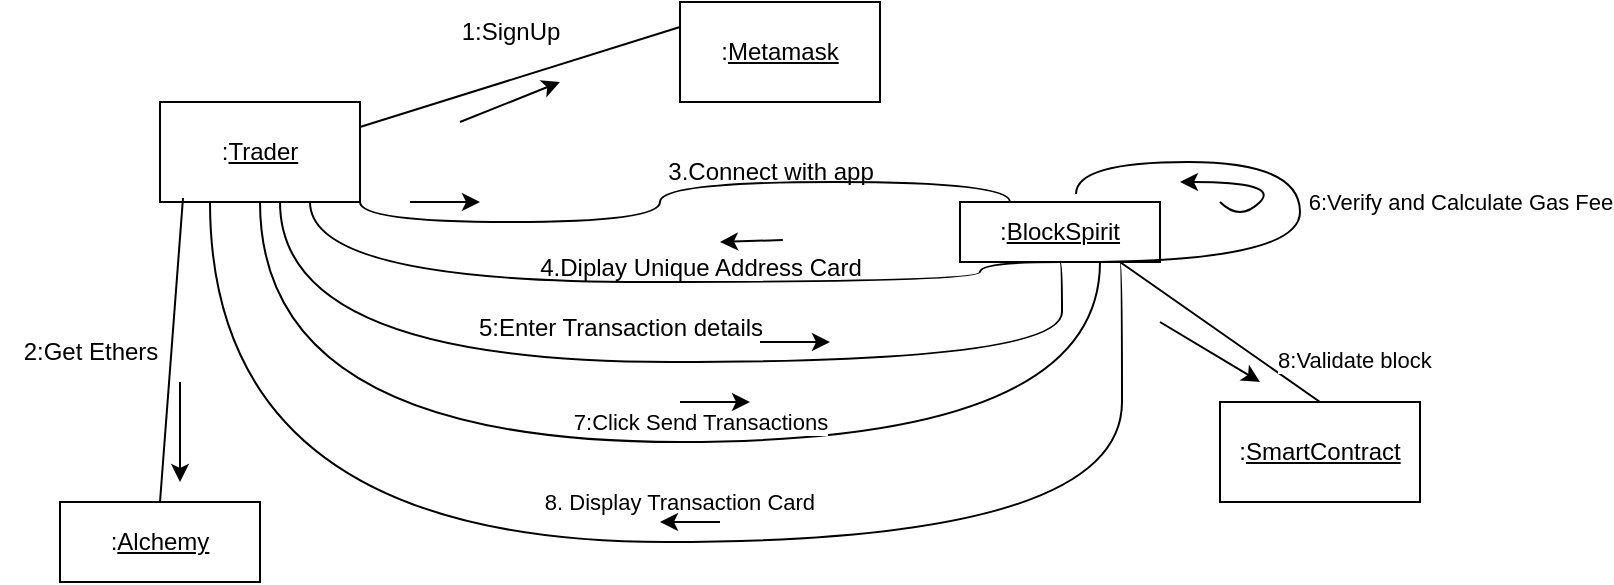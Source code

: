 <mxfile version="24.7.17">
  <diagram name="Page-1" id="461_pMzQ_bFux2WRzo8j">
    <mxGraphModel dx="1644" dy="460" grid="1" gridSize="10" guides="1" tooltips="1" connect="1" arrows="1" fold="1" page="1" pageScale="1" pageWidth="850" pageHeight="1100" math="0" shadow="0">
      <root>
        <mxCell id="0" />
        <mxCell id="1" parent="0" />
        <mxCell id="MuZyqHrl32whdEdbHXzR-1" value=":&lt;u&gt;Trader&lt;/u&gt;" style="html=1;whiteSpace=wrap;" parent="1" vertex="1">
          <mxGeometry x="70" y="100" width="100" height="50" as="geometry" />
        </mxCell>
        <mxCell id="MuZyqHrl32whdEdbHXzR-3" value=":&lt;u&gt;BlockSpirit&lt;/u&gt;" style="html=1;whiteSpace=wrap;" parent="1" vertex="1">
          <mxGeometry x="470" y="150" width="100" height="30" as="geometry" />
        </mxCell>
        <mxCell id="MuZyqHrl32whdEdbHXzR-4" value=":&lt;u&gt;Metamask&lt;/u&gt;" style="html=1;whiteSpace=wrap;" parent="1" vertex="1">
          <mxGeometry x="330" y="50" width="100" height="50" as="geometry" />
        </mxCell>
        <mxCell id="MuZyqHrl32whdEdbHXzR-5" value=":&lt;u&gt;SmartContract&lt;/u&gt;" style="html=1;whiteSpace=wrap;" parent="1" vertex="1">
          <mxGeometry x="600" y="250" width="100" height="50" as="geometry" />
        </mxCell>
        <mxCell id="xeMZNOC3GCtzYAOFiGIL-1" value="" style="endArrow=none;html=1;rounded=0;exitX=1;exitY=0.25;exitDx=0;exitDy=0;entryX=0;entryY=0.25;entryDx=0;entryDy=0;" edge="1" parent="1" source="MuZyqHrl32whdEdbHXzR-1" target="MuZyqHrl32whdEdbHXzR-4">
          <mxGeometry width="50" height="50" relative="1" as="geometry">
            <mxPoint x="430" y="310" as="sourcePoint" />
            <mxPoint x="480" y="260" as="targetPoint" />
          </mxGeometry>
        </mxCell>
        <mxCell id="xeMZNOC3GCtzYAOFiGIL-2" value="" style="endArrow=classic;html=1;rounded=0;" edge="1" parent="1">
          <mxGeometry width="50" height="50" relative="1" as="geometry">
            <mxPoint x="220" y="110" as="sourcePoint" />
            <mxPoint x="270" y="90" as="targetPoint" />
          </mxGeometry>
        </mxCell>
        <mxCell id="xeMZNOC3GCtzYAOFiGIL-3" value="1:SignUp" style="text;html=1;align=center;verticalAlign=middle;resizable=0;points=[];autosize=1;strokeColor=none;fillColor=none;" vertex="1" parent="1">
          <mxGeometry x="210" y="50" width="70" height="30" as="geometry" />
        </mxCell>
        <mxCell id="xeMZNOC3GCtzYAOFiGIL-4" value=":&lt;u&gt;Alchemy&lt;/u&gt;" style="html=1;whiteSpace=wrap;" vertex="1" parent="1">
          <mxGeometry x="20" y="300" width="100" height="40" as="geometry" />
        </mxCell>
        <mxCell id="xeMZNOC3GCtzYAOFiGIL-6" value="" style="endArrow=none;html=1;rounded=0;entryX=0.5;entryY=0;entryDx=0;entryDy=0;exitX=0.115;exitY=0.96;exitDx=0;exitDy=0;exitPerimeter=0;" edge="1" parent="1" source="MuZyqHrl32whdEdbHXzR-1" target="xeMZNOC3GCtzYAOFiGIL-4">
          <mxGeometry width="50" height="50" relative="1" as="geometry">
            <mxPoint x="130" y="200" as="sourcePoint" />
            <mxPoint x="480" y="260" as="targetPoint" />
          </mxGeometry>
        </mxCell>
        <mxCell id="xeMZNOC3GCtzYAOFiGIL-9" value="" style="endArrow=classic;html=1;rounded=0;" edge="1" parent="1">
          <mxGeometry width="50" height="50" relative="1" as="geometry">
            <mxPoint x="80" y="240" as="sourcePoint" />
            <mxPoint x="80" y="290" as="targetPoint" />
          </mxGeometry>
        </mxCell>
        <mxCell id="xeMZNOC3GCtzYAOFiGIL-10" value="2:Get Ethers" style="text;html=1;align=center;verticalAlign=middle;resizable=0;points=[];autosize=1;strokeColor=none;fillColor=none;" vertex="1" parent="1">
          <mxGeometry x="-10" y="210" width="90" height="30" as="geometry" />
        </mxCell>
        <mxCell id="xeMZNOC3GCtzYAOFiGIL-11" value="" style="endArrow=none;html=1;rounded=0;exitX=1;exitY=1;exitDx=0;exitDy=0;entryX=0.25;entryY=0;entryDx=0;entryDy=0;edgeStyle=orthogonalEdgeStyle;curved=1;" edge="1" parent="1" source="MuZyqHrl32whdEdbHXzR-1" target="MuZyqHrl32whdEdbHXzR-3">
          <mxGeometry width="50" height="50" relative="1" as="geometry">
            <mxPoint x="430" y="310" as="sourcePoint" />
            <mxPoint x="480" y="260" as="targetPoint" />
          </mxGeometry>
        </mxCell>
        <mxCell id="xeMZNOC3GCtzYAOFiGIL-13" value="3.Connect with app" style="text;html=1;align=center;verticalAlign=middle;resizable=0;points=[];autosize=1;strokeColor=none;fillColor=none;" vertex="1" parent="1">
          <mxGeometry x="310" y="120" width="130" height="30" as="geometry" />
        </mxCell>
        <mxCell id="xeMZNOC3GCtzYAOFiGIL-15" value="" style="endArrow=none;html=1;rounded=0;entryX=0.5;entryY=1;entryDx=0;entryDy=0;exitX=0.75;exitY=1;exitDx=0;exitDy=0;edgeStyle=orthogonalEdgeStyle;curved=1;" edge="1" parent="1" source="MuZyqHrl32whdEdbHXzR-1" target="MuZyqHrl32whdEdbHXzR-3">
          <mxGeometry width="50" height="50" relative="1" as="geometry">
            <mxPoint x="430" y="310" as="sourcePoint" />
            <mxPoint x="480" y="260" as="targetPoint" />
            <Array as="points">
              <mxPoint x="145" y="190" />
              <mxPoint x="480" y="190" />
              <mxPoint x="480" y="180" />
            </Array>
          </mxGeometry>
        </mxCell>
        <mxCell id="xeMZNOC3GCtzYAOFiGIL-16" value="4.Diplay Unique Address Card" style="text;html=1;align=center;verticalAlign=middle;resizable=0;points=[];autosize=1;strokeColor=none;fillColor=none;" vertex="1" parent="1">
          <mxGeometry x="245" y="168" width="190" height="30" as="geometry" />
        </mxCell>
        <mxCell id="xeMZNOC3GCtzYAOFiGIL-19" value="" style="endArrow=none;html=1;rounded=0;edgeStyle=orthogonalEdgeStyle;curved=1;exitX=0.6;exitY=1;exitDx=0;exitDy=0;exitPerimeter=0;" edge="1" parent="1" source="MuZyqHrl32whdEdbHXzR-1">
          <mxGeometry width="50" height="50" relative="1" as="geometry">
            <mxPoint x="430" y="310" as="sourcePoint" />
            <mxPoint x="520" y="180" as="targetPoint" />
            <Array as="points">
              <mxPoint x="130" y="230" />
              <mxPoint x="521" y="230" />
            </Array>
          </mxGeometry>
        </mxCell>
        <mxCell id="xeMZNOC3GCtzYAOFiGIL-20" value="5:Enter Transaction details" style="text;html=1;align=center;verticalAlign=middle;resizable=0;points=[];autosize=1;strokeColor=none;fillColor=none;" vertex="1" parent="1">
          <mxGeometry x="215" y="198" width="170" height="30" as="geometry" />
        </mxCell>
        <mxCell id="xeMZNOC3GCtzYAOFiGIL-23" value="" style="endArrow=none;html=1;rounded=0;entryX=0.6;entryY=1;entryDx=0;entryDy=0;edgeStyle=orthogonalEdgeStyle;curved=1;entryPerimeter=0;exitX=0.58;exitY=-0.133;exitDx=0;exitDy=0;exitPerimeter=0;" edge="1" parent="1" source="MuZyqHrl32whdEdbHXzR-3" target="MuZyqHrl32whdEdbHXzR-3">
          <mxGeometry width="50" height="50" relative="1" as="geometry">
            <mxPoint x="570" y="130" as="sourcePoint" />
            <mxPoint x="575" y="168" as="targetPoint" />
            <Array as="points">
              <mxPoint x="528" y="130" />
              <mxPoint x="640" y="130" />
              <mxPoint x="640" y="180" />
            </Array>
          </mxGeometry>
        </mxCell>
        <mxCell id="xeMZNOC3GCtzYAOFiGIL-24" value="6:Verify and Calculate Gas Fee" style="edgeLabel;html=1;align=center;verticalAlign=middle;resizable=0;points=[];" vertex="1" connectable="0" parent="xeMZNOC3GCtzYAOFiGIL-23">
          <mxGeometry x="-0.698" y="-6" relative="1" as="geometry">
            <mxPoint x="164" y="14" as="offset" />
          </mxGeometry>
        </mxCell>
        <mxCell id="xeMZNOC3GCtzYAOFiGIL-25" value="" style="endArrow=none;html=1;rounded=0;exitX=0.5;exitY=1;exitDx=0;exitDy=0;edgeStyle=orthogonalEdgeStyle;curved=1;" edge="1" parent="1" source="MuZyqHrl32whdEdbHXzR-1">
          <mxGeometry width="50" height="50" relative="1" as="geometry">
            <mxPoint x="430" y="310" as="sourcePoint" />
            <mxPoint x="540" y="180" as="targetPoint" />
            <Array as="points">
              <mxPoint x="120" y="270" />
              <mxPoint x="540" y="270" />
            </Array>
          </mxGeometry>
        </mxCell>
        <mxCell id="xeMZNOC3GCtzYAOFiGIL-26" value="7:Click Send Transactions" style="edgeLabel;html=1;align=center;verticalAlign=middle;resizable=0;points=[];" vertex="1" connectable="0" parent="xeMZNOC3GCtzYAOFiGIL-25">
          <mxGeometry x="0.038" y="8" relative="1" as="geometry">
            <mxPoint x="13" y="-2" as="offset" />
          </mxGeometry>
        </mxCell>
        <mxCell id="xeMZNOC3GCtzYAOFiGIL-27" value="" style="endArrow=none;html=1;rounded=0;exitX=0.5;exitY=0;exitDx=0;exitDy=0;" edge="1" parent="1" source="MuZyqHrl32whdEdbHXzR-5">
          <mxGeometry width="50" height="50" relative="1" as="geometry">
            <mxPoint x="430" y="310" as="sourcePoint" />
            <mxPoint x="550" y="180" as="targetPoint" />
          </mxGeometry>
        </mxCell>
        <mxCell id="xeMZNOC3GCtzYAOFiGIL-28" value="8:Validate block&amp;nbsp;&amp;nbsp;" style="edgeLabel;html=1;align=center;verticalAlign=middle;resizable=0;points=[];" vertex="1" connectable="0" parent="xeMZNOC3GCtzYAOFiGIL-27">
          <mxGeometry x="-0.266" y="-6" relative="1" as="geometry">
            <mxPoint x="53" y="9" as="offset" />
          </mxGeometry>
        </mxCell>
        <mxCell id="xeMZNOC3GCtzYAOFiGIL-30" value="" style="endArrow=none;html=1;rounded=0;exitX=0.25;exitY=1;exitDx=0;exitDy=0;edgeStyle=orthogonalEdgeStyle;curved=1;" edge="1" parent="1" source="MuZyqHrl32whdEdbHXzR-1">
          <mxGeometry width="50" height="50" relative="1" as="geometry">
            <mxPoint x="370" y="250" as="sourcePoint" />
            <mxPoint x="550" y="180" as="targetPoint" />
            <Array as="points">
              <mxPoint x="95" y="320" />
              <mxPoint x="551" y="320" />
            </Array>
          </mxGeometry>
        </mxCell>
        <mxCell id="xeMZNOC3GCtzYAOFiGIL-31" value="8. Display Transaction Card&amp;nbsp;" style="edgeLabel;html=1;align=center;verticalAlign=middle;resizable=0;points=[];" vertex="1" connectable="0" parent="xeMZNOC3GCtzYAOFiGIL-30">
          <mxGeometry x="0.012" y="7" relative="1" as="geometry">
            <mxPoint x="18" y="-13" as="offset" />
          </mxGeometry>
        </mxCell>
        <mxCell id="xeMZNOC3GCtzYAOFiGIL-32" value="" style="endArrow=classic;html=1;rounded=0;" edge="1" parent="1">
          <mxGeometry width="50" height="50" relative="1" as="geometry">
            <mxPoint x="570" y="210" as="sourcePoint" />
            <mxPoint x="620" y="240" as="targetPoint" />
          </mxGeometry>
        </mxCell>
        <mxCell id="xeMZNOC3GCtzYAOFiGIL-33" value="" style="endArrow=classic;html=1;rounded=0;" edge="1" parent="1">
          <mxGeometry width="50" height="50" relative="1" as="geometry">
            <mxPoint x="195" y="150" as="sourcePoint" />
            <mxPoint x="230" y="150" as="targetPoint" />
          </mxGeometry>
        </mxCell>
        <mxCell id="xeMZNOC3GCtzYAOFiGIL-35" value="" style="endArrow=classic;html=1;rounded=0;exitX=0.718;exitY=0.033;exitDx=0;exitDy=0;exitPerimeter=0;" edge="1" parent="1" source="xeMZNOC3GCtzYAOFiGIL-16">
          <mxGeometry width="50" height="50" relative="1" as="geometry">
            <mxPoint x="350" y="170" as="sourcePoint" />
            <mxPoint x="350" y="170" as="targetPoint" />
          </mxGeometry>
        </mxCell>
        <mxCell id="xeMZNOC3GCtzYAOFiGIL-36" value="" style="endArrow=classic;html=1;rounded=0;" edge="1" parent="1">
          <mxGeometry width="50" height="50" relative="1" as="geometry">
            <mxPoint x="370" y="220" as="sourcePoint" />
            <mxPoint x="405" y="220" as="targetPoint" />
          </mxGeometry>
        </mxCell>
        <mxCell id="xeMZNOC3GCtzYAOFiGIL-37" value="" style="endArrow=classic;html=1;rounded=0;" edge="1" parent="1">
          <mxGeometry width="50" height="50" relative="1" as="geometry">
            <mxPoint x="350" y="310" as="sourcePoint" />
            <mxPoint x="320" y="310" as="targetPoint" />
          </mxGeometry>
        </mxCell>
        <mxCell id="xeMZNOC3GCtzYAOFiGIL-38" value="" style="endArrow=classic;html=1;rounded=0;" edge="1" parent="1">
          <mxGeometry width="50" height="50" relative="1" as="geometry">
            <mxPoint x="330" y="250" as="sourcePoint" />
            <mxPoint x="365" y="250" as="targetPoint" />
          </mxGeometry>
        </mxCell>
        <mxCell id="xeMZNOC3GCtzYAOFiGIL-39" value="" style="curved=1;endArrow=classic;html=1;rounded=0;" edge="1" parent="1">
          <mxGeometry width="50" height="50" relative="1" as="geometry">
            <mxPoint x="600" y="150" as="sourcePoint" />
            <mxPoint x="580" y="140" as="targetPoint" />
            <Array as="points">
              <mxPoint x="610" y="160" />
              <mxPoint x="630" y="140" />
            </Array>
          </mxGeometry>
        </mxCell>
      </root>
    </mxGraphModel>
  </diagram>
</mxfile>
